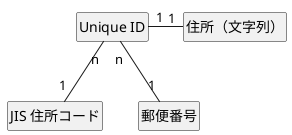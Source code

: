 @startuml

hide circle
hide empty members

class "Unique ID" as UniqueID
class "住所（文字列）" as AddressInfo
class "JIS 住所コード" as JISA
class "郵便番号" as JPN

UniqueID "1" -right- "1" AddressInfo
UniqueID "n" -down- "1" JISA
UniqueID "n" -down- "1" JPN

@enduml
